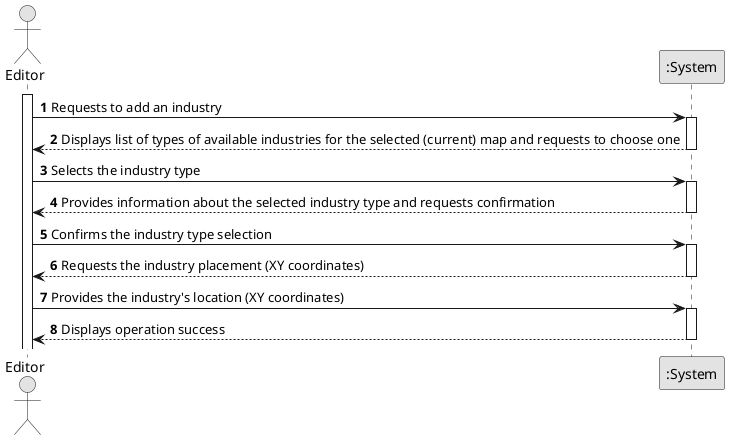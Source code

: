 @startuml
skinparam monochrome true
skinparam packageStyle rectangle
skinparam shadowing false

autonumber

actor "Editor" as Editor
participant ":System" as System

activate Editor

    Editor -> System : Requests to add an industry
    activate System

    System --> Editor : Displays list of types of available industries for the selected (current) map and requests to choose one
    deactivate System

    Editor -> System : Selects the industry type
    activate System

    System --> Editor : Provides information about the selected industry type and requests confirmation
    deactivate System

    Editor -> System : Confirms the industry type selection
    activate System

    System --> Editor : Requests the industry placement (XY coordinates)
    deactivate System

    Editor -> System : Provides the industry's location (XY coordinates)
    activate System

    System --> Editor : Displays operation success
    deactivate System

@enduml
